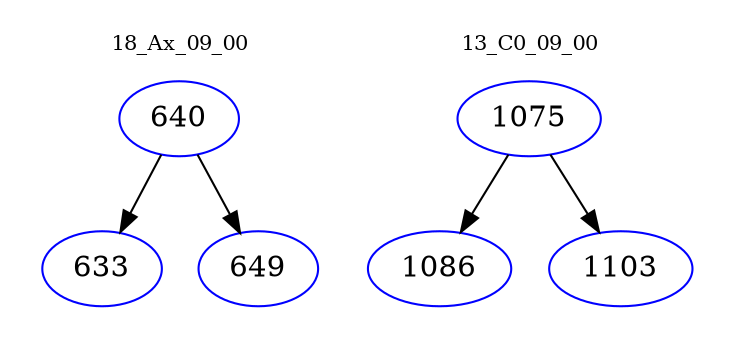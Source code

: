 digraph{
subgraph cluster_0 {
color = white
label = "18_Ax_09_00";
fontsize=10;
T0_640 [label="640", color="blue"]
T0_640 -> T0_633 [color="black"]
T0_633 [label="633", color="blue"]
T0_640 -> T0_649 [color="black"]
T0_649 [label="649", color="blue"]
}
subgraph cluster_1 {
color = white
label = "13_C0_09_00";
fontsize=10;
T1_1075 [label="1075", color="blue"]
T1_1075 -> T1_1086 [color="black"]
T1_1086 [label="1086", color="blue"]
T1_1075 -> T1_1103 [color="black"]
T1_1103 [label="1103", color="blue"]
}
}
